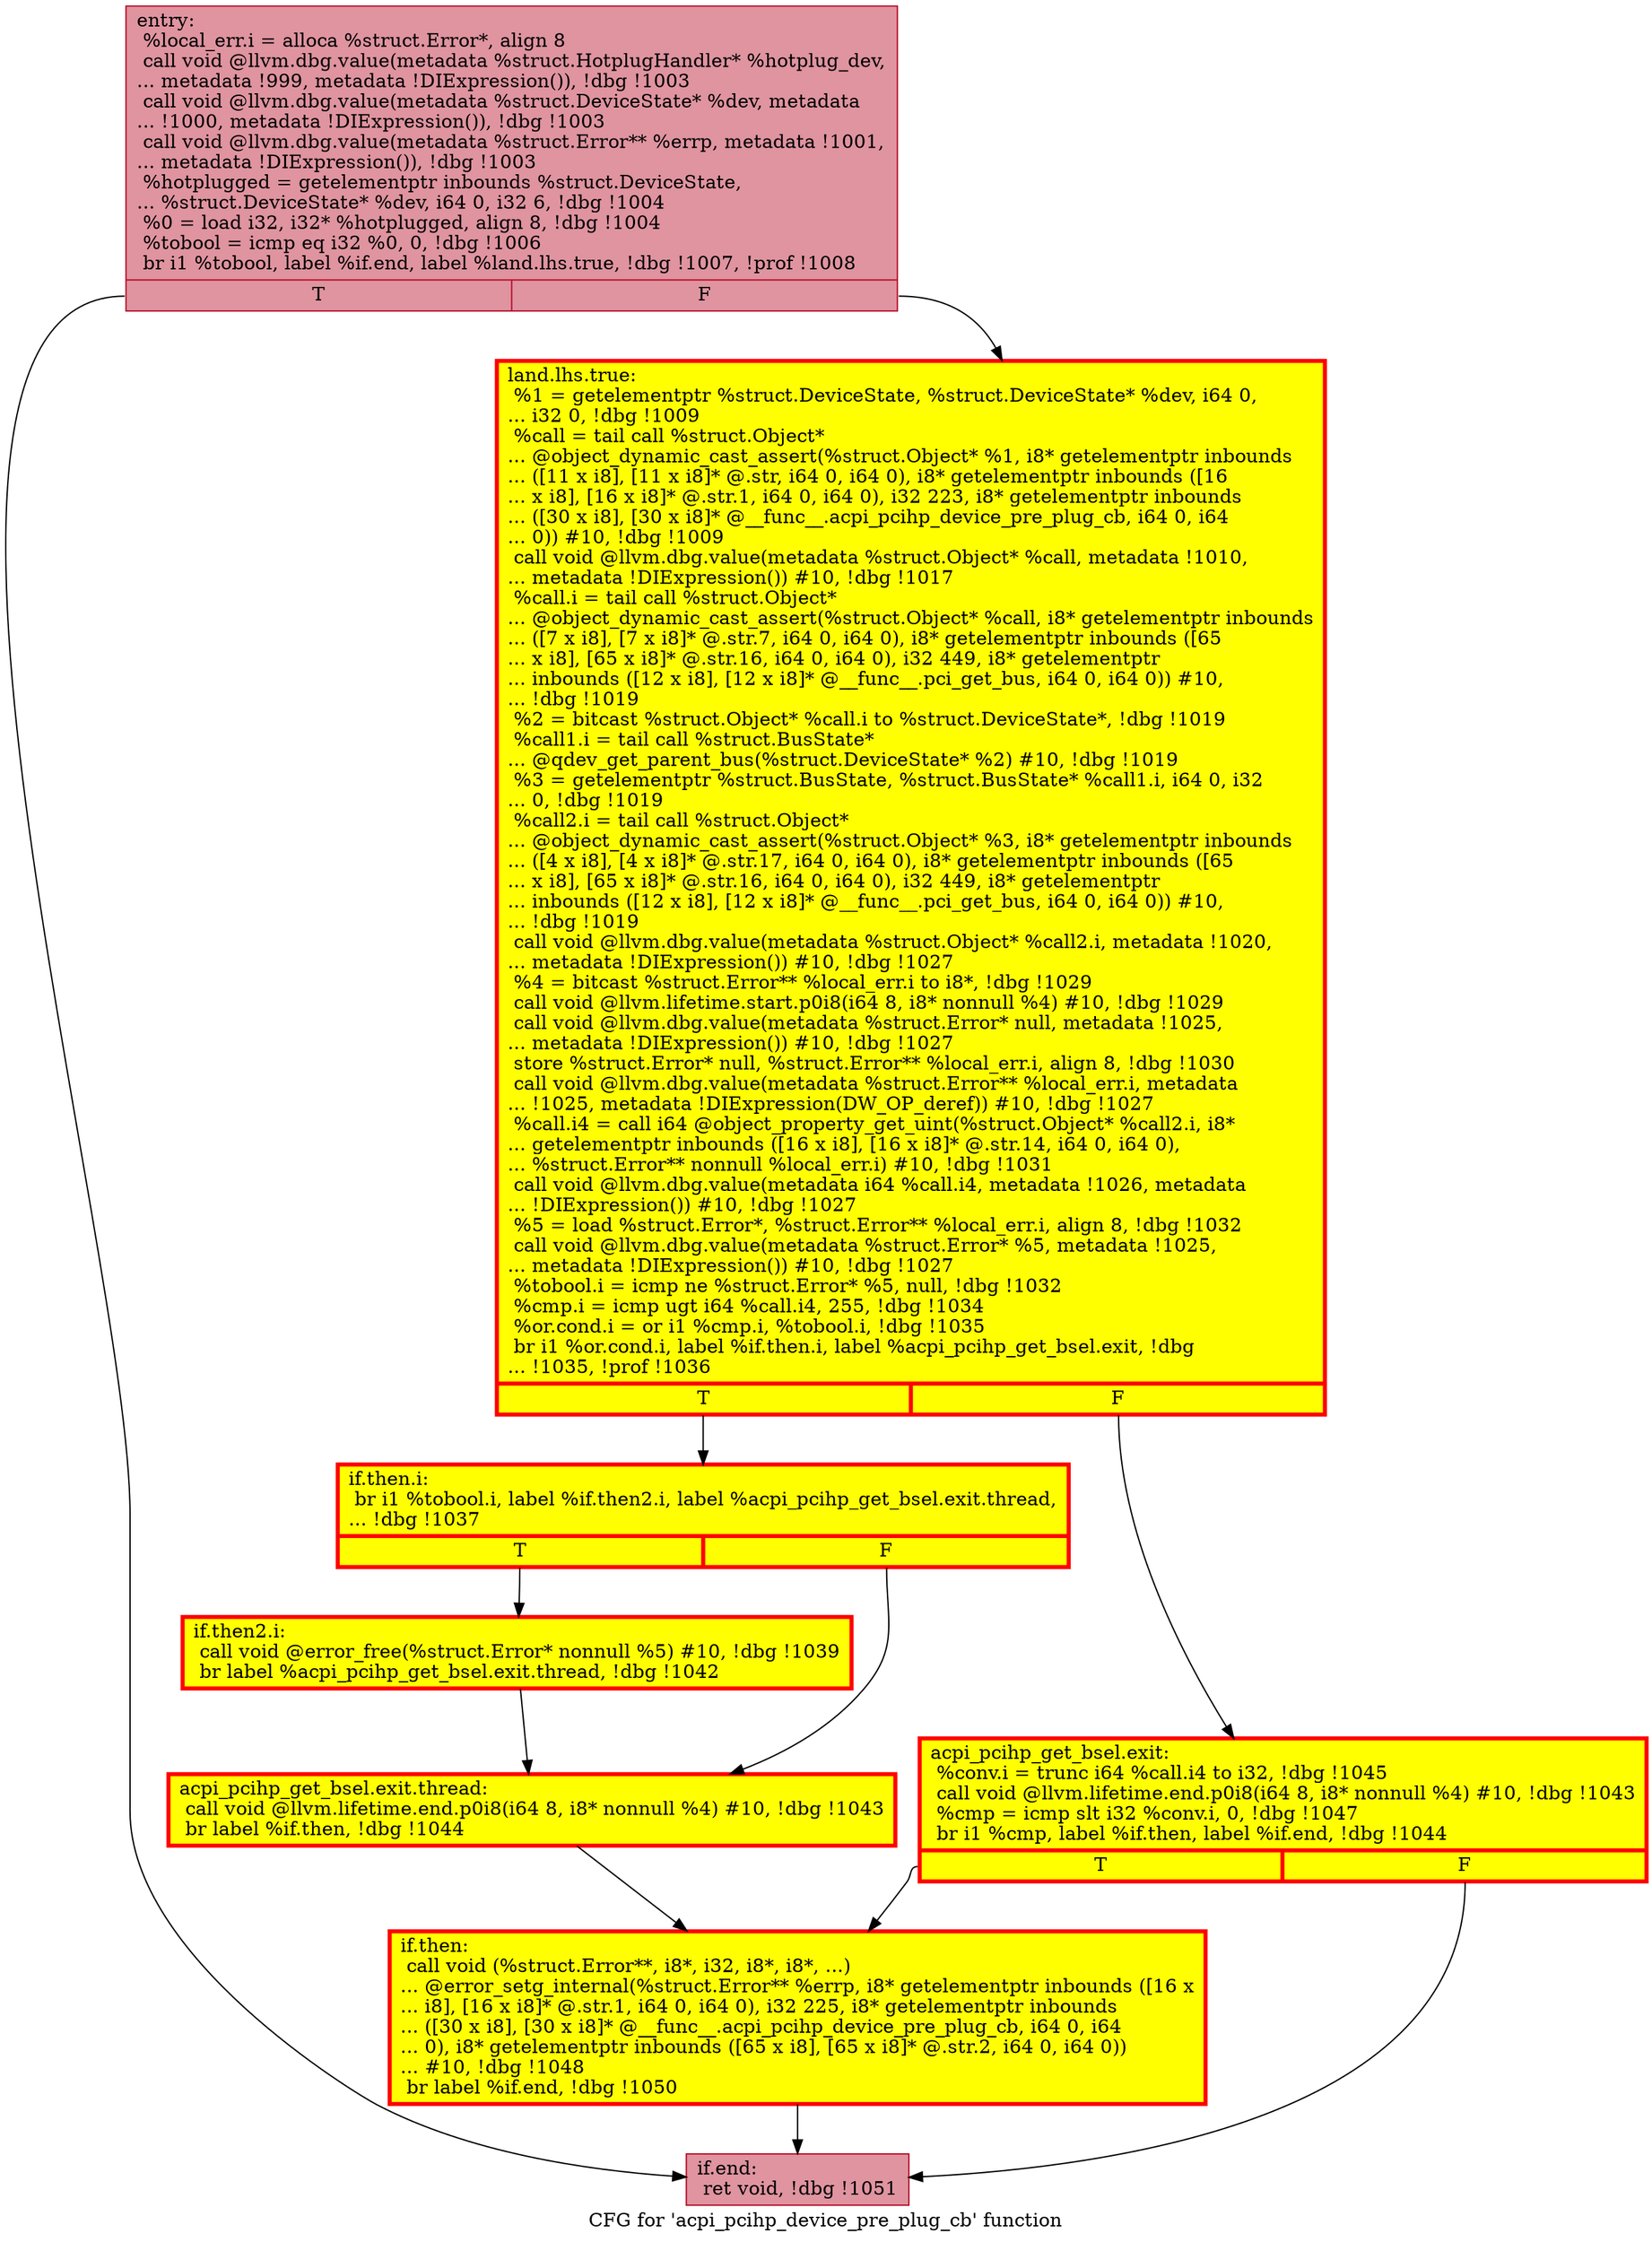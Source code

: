 digraph "CFG for 'acpi_pcihp_device_pre_plug_cb' function" {
	label="CFG for 'acpi_pcihp_device_pre_plug_cb' function";

	Node0x564115a94a70 [shape=record,color="#b70d28ff", style=filled, fillcolor="#b70d2870",label="{entry:\l  %local_err.i = alloca %struct.Error*, align 8\l  call void @llvm.dbg.value(metadata %struct.HotplugHandler* %hotplug_dev,\l... metadata !999, metadata !DIExpression()), !dbg !1003\l  call void @llvm.dbg.value(metadata %struct.DeviceState* %dev, metadata\l... !1000, metadata !DIExpression()), !dbg !1003\l  call void @llvm.dbg.value(metadata %struct.Error** %errp, metadata !1001,\l... metadata !DIExpression()), !dbg !1003\l  %hotplugged = getelementptr inbounds %struct.DeviceState,\l... %struct.DeviceState* %dev, i64 0, i32 6, !dbg !1004\l  %0 = load i32, i32* %hotplugged, align 8, !dbg !1004\l  %tobool = icmp eq i32 %0, 0, !dbg !1006\l  br i1 %tobool, label %if.end, label %land.lhs.true, !dbg !1007, !prof !1008\l|{<s0>T|<s1>F}}"];
	Node0x564115a94a70:s0 -> Node0x564115ae2850;
	Node0x564115a94a70:s1 -> Node0x564115ae28a0;
	Node0x564115ae28a0 [shape=record,penwidth=3.0, style="filled", color="red", fillcolor="yellow",label="{land.lhs.true:                                    \l  %1 = getelementptr %struct.DeviceState, %struct.DeviceState* %dev, i64 0,\l... i32 0, !dbg !1009\l  %call = tail call %struct.Object*\l... @object_dynamic_cast_assert(%struct.Object* %1, i8* getelementptr inbounds\l... ([11 x i8], [11 x i8]* @.str, i64 0, i64 0), i8* getelementptr inbounds ([16\l... x i8], [16 x i8]* @.str.1, i64 0, i64 0), i32 223, i8* getelementptr inbounds\l... ([30 x i8], [30 x i8]* @__func__.acpi_pcihp_device_pre_plug_cb, i64 0, i64\l... 0)) #10, !dbg !1009\l  call void @llvm.dbg.value(metadata %struct.Object* %call, metadata !1010,\l... metadata !DIExpression()) #10, !dbg !1017\l  %call.i = tail call %struct.Object*\l... @object_dynamic_cast_assert(%struct.Object* %call, i8* getelementptr inbounds\l... ([7 x i8], [7 x i8]* @.str.7, i64 0, i64 0), i8* getelementptr inbounds ([65\l... x i8], [65 x i8]* @.str.16, i64 0, i64 0), i32 449, i8* getelementptr\l... inbounds ([12 x i8], [12 x i8]* @__func__.pci_get_bus, i64 0, i64 0)) #10,\l... !dbg !1019\l  %2 = bitcast %struct.Object* %call.i to %struct.DeviceState*, !dbg !1019\l  %call1.i = tail call %struct.BusState*\l... @qdev_get_parent_bus(%struct.DeviceState* %2) #10, !dbg !1019\l  %3 = getelementptr %struct.BusState, %struct.BusState* %call1.i, i64 0, i32\l... 0, !dbg !1019\l  %call2.i = tail call %struct.Object*\l... @object_dynamic_cast_assert(%struct.Object* %3, i8* getelementptr inbounds\l... ([4 x i8], [4 x i8]* @.str.17, i64 0, i64 0), i8* getelementptr inbounds ([65\l... x i8], [65 x i8]* @.str.16, i64 0, i64 0), i32 449, i8* getelementptr\l... inbounds ([12 x i8], [12 x i8]* @__func__.pci_get_bus, i64 0, i64 0)) #10,\l... !dbg !1019\l  call void @llvm.dbg.value(metadata %struct.Object* %call2.i, metadata !1020,\l... metadata !DIExpression()) #10, !dbg !1027\l  %4 = bitcast %struct.Error** %local_err.i to i8*, !dbg !1029\l  call void @llvm.lifetime.start.p0i8(i64 8, i8* nonnull %4) #10, !dbg !1029\l  call void @llvm.dbg.value(metadata %struct.Error* null, metadata !1025,\l... metadata !DIExpression()) #10, !dbg !1027\l  store %struct.Error* null, %struct.Error** %local_err.i, align 8, !dbg !1030\l  call void @llvm.dbg.value(metadata %struct.Error** %local_err.i, metadata\l... !1025, metadata !DIExpression(DW_OP_deref)) #10, !dbg !1027\l  %call.i4 = call i64 @object_property_get_uint(%struct.Object* %call2.i, i8*\l... getelementptr inbounds ([16 x i8], [16 x i8]* @.str.14, i64 0, i64 0),\l... %struct.Error** nonnull %local_err.i) #10, !dbg !1031\l  call void @llvm.dbg.value(metadata i64 %call.i4, metadata !1026, metadata\l... !DIExpression()) #10, !dbg !1027\l  %5 = load %struct.Error*, %struct.Error** %local_err.i, align 8, !dbg !1032\l  call void @llvm.dbg.value(metadata %struct.Error* %5, metadata !1025,\l... metadata !DIExpression()) #10, !dbg !1027\l  %tobool.i = icmp ne %struct.Error* %5, null, !dbg !1032\l  %cmp.i = icmp ugt i64 %call.i4, 255, !dbg !1034\l  %or.cond.i = or i1 %cmp.i, %tobool.i, !dbg !1035\l  br i1 %or.cond.i, label %if.then.i, label %acpi_pcihp_get_bsel.exit, !dbg\l... !1035, !prof !1036\l|{<s0>T|<s1>F}}"];
	Node0x564115ae28a0:s0 -> Node0x56411563d570;
	Node0x564115ae28a0:s1 -> Node0x564115b11d10;
	Node0x56411563d570 [shape=record,penwidth=3.0, style="filled", color="red", fillcolor="yellow",label="{if.then.i:                                        \l  br i1 %tobool.i, label %if.then2.i, label %acpi_pcihp_get_bsel.exit.thread,\l... !dbg !1037\l|{<s0>T|<s1>F}}"];
	Node0x56411563d570:s0 -> Node0x564115b42670;
	Node0x56411563d570:s1 -> Node0x564115ad2160;
	Node0x564115b42670 [shape=record,penwidth=3.0, style="filled", color="red", fillcolor="yellow",label="{if.then2.i:                                       \l  call void @error_free(%struct.Error* nonnull %5) #10, !dbg !1039\l  br label %acpi_pcihp_get_bsel.exit.thread, !dbg !1042\l}"];
	Node0x564115b42670 -> Node0x564115ad2160;
	Node0x564115ad2160 [shape=record,penwidth=3.0, style="filled", color="red", fillcolor="yellow",label="{acpi_pcihp_get_bsel.exit.thread:                  \l  call void @llvm.lifetime.end.p0i8(i64 8, i8* nonnull %4) #10, !dbg !1043\l  br label %if.then, !dbg !1044\l}"];
	Node0x564115ad2160 -> Node0x564115ae2800;
	Node0x564115b11d10 [shape=record,penwidth=3.0, style="filled", color="red", fillcolor="yellow",label="{acpi_pcihp_get_bsel.exit:                         \l  %conv.i = trunc i64 %call.i4 to i32, !dbg !1045\l  call void @llvm.lifetime.end.p0i8(i64 8, i8* nonnull %4) #10, !dbg !1043\l  %cmp = icmp slt i32 %conv.i, 0, !dbg !1047\l  br i1 %cmp, label %if.then, label %if.end, !dbg !1044\l|{<s0>T|<s1>F}}"];
	Node0x564115b11d10:s0 -> Node0x564115ae2800;
	Node0x564115b11d10:s1 -> Node0x564115ae2850;
	Node0x564115ae2800 [shape=record,penwidth=3.0, style="filled", color="red", fillcolor="yellow",label="{if.then:                                          \l  call void (%struct.Error**, i8*, i32, i8*, i8*, ...)\l... @error_setg_internal(%struct.Error** %errp, i8* getelementptr inbounds ([16 x\l... i8], [16 x i8]* @.str.1, i64 0, i64 0), i32 225, i8* getelementptr inbounds\l... ([30 x i8], [30 x i8]* @__func__.acpi_pcihp_device_pre_plug_cb, i64 0, i64\l... 0), i8* getelementptr inbounds ([65 x i8], [65 x i8]* @.str.2, i64 0, i64 0))\l... #10, !dbg !1048\l  br label %if.end, !dbg !1050\l}"];
	Node0x564115ae2800 -> Node0x564115ae2850;
	Node0x564115ae2850 [shape=record,color="#b70d28ff", style=filled, fillcolor="#b70d2870",label="{if.end:                                           \l  ret void, !dbg !1051\l}"];
}
